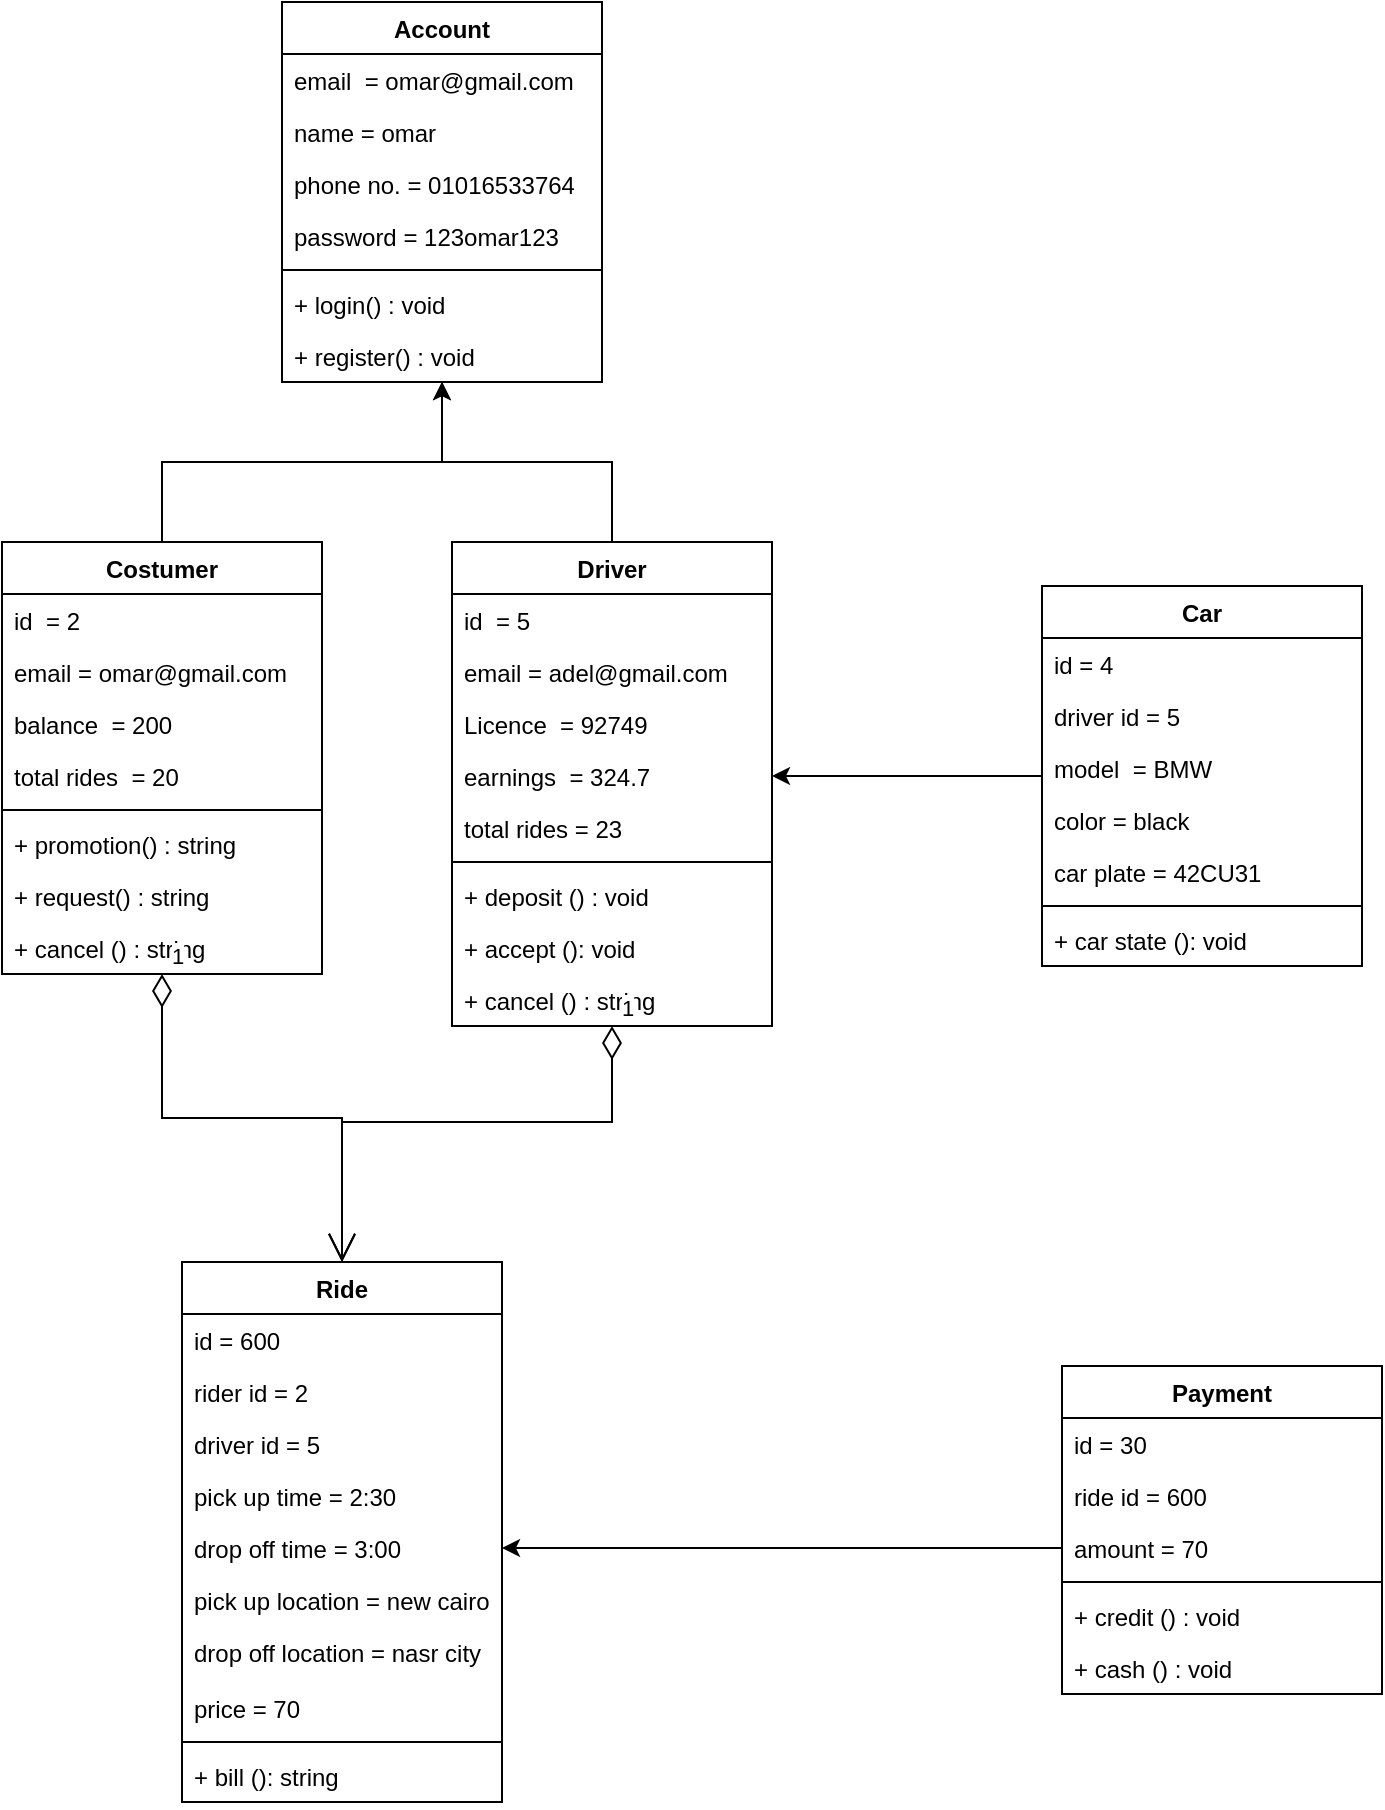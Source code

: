 <mxfile version="22.1.2" type="device">
  <diagram name="Page-1" id="5HrckAz5ZlsWrDxcs5RS">
    <mxGraphModel dx="945" dy="449" grid="1" gridSize="10" guides="1" tooltips="1" connect="1" arrows="1" fold="1" page="1" pageScale="1" pageWidth="850" pageHeight="1100" math="0" shadow="0">
      <root>
        <mxCell id="0" />
        <mxCell id="1" parent="0" />
        <mxCell id="bjJUo6wswJihJYo4298y-1" value="Account" style="swimlane;fontStyle=1;align=center;verticalAlign=top;childLayout=stackLayout;horizontal=1;startSize=26;horizontalStack=0;resizeParent=1;resizeParentMax=0;resizeLast=0;collapsible=1;marginBottom=0;whiteSpace=wrap;html=1;" vertex="1" parent="1">
          <mxGeometry x="180" y="10" width="160" height="190" as="geometry" />
        </mxCell>
        <mxCell id="bjJUo6wswJihJYo4298y-2" value="email&amp;nbsp; = omar@gmail.com" style="text;strokeColor=none;fillColor=none;align=left;verticalAlign=top;spacingLeft=4;spacingRight=4;overflow=hidden;rotatable=0;points=[[0,0.5],[1,0.5]];portConstraint=eastwest;whiteSpace=wrap;html=1;" vertex="1" parent="bjJUo6wswJihJYo4298y-1">
          <mxGeometry y="26" width="160" height="26" as="geometry" />
        </mxCell>
        <mxCell id="bjJUo6wswJihJYo4298y-3" value="name = omar" style="text;strokeColor=none;fillColor=none;align=left;verticalAlign=top;spacingLeft=4;spacingRight=4;overflow=hidden;rotatable=0;points=[[0,0.5],[1,0.5]];portConstraint=eastwest;whiteSpace=wrap;html=1;" vertex="1" parent="bjJUo6wswJihJYo4298y-1">
          <mxGeometry y="52" width="160" height="26" as="geometry" />
        </mxCell>
        <mxCell id="bjJUo6wswJihJYo4298y-4" value="phone no. = 01016533764" style="text;strokeColor=none;fillColor=none;align=left;verticalAlign=top;spacingLeft=4;spacingRight=4;overflow=hidden;rotatable=0;points=[[0,0.5],[1,0.5]];portConstraint=eastwest;whiteSpace=wrap;html=1;" vertex="1" parent="bjJUo6wswJihJYo4298y-1">
          <mxGeometry y="78" width="160" height="26" as="geometry" />
        </mxCell>
        <mxCell id="bjJUo6wswJihJYo4298y-5" value="password = 123omar123" style="text;strokeColor=none;fillColor=none;align=left;verticalAlign=top;spacingLeft=4;spacingRight=4;overflow=hidden;rotatable=0;points=[[0,0.5],[1,0.5]];portConstraint=eastwest;whiteSpace=wrap;html=1;" vertex="1" parent="bjJUo6wswJihJYo4298y-1">
          <mxGeometry y="104" width="160" height="26" as="geometry" />
        </mxCell>
        <mxCell id="bjJUo6wswJihJYo4298y-6" value="" style="line;strokeWidth=1;fillColor=none;align=left;verticalAlign=middle;spacingTop=-1;spacingLeft=3;spacingRight=3;rotatable=0;labelPosition=right;points=[];portConstraint=eastwest;strokeColor=inherit;" vertex="1" parent="bjJUo6wswJihJYo4298y-1">
          <mxGeometry y="130" width="160" height="8" as="geometry" />
        </mxCell>
        <mxCell id="bjJUo6wswJihJYo4298y-7" value="+ login() : void&amp;nbsp;" style="text;strokeColor=none;fillColor=none;align=left;verticalAlign=top;spacingLeft=4;spacingRight=4;overflow=hidden;rotatable=0;points=[[0,0.5],[1,0.5]];portConstraint=eastwest;whiteSpace=wrap;html=1;" vertex="1" parent="bjJUo6wswJihJYo4298y-1">
          <mxGeometry y="138" width="160" height="26" as="geometry" />
        </mxCell>
        <mxCell id="bjJUo6wswJihJYo4298y-8" value="+ register() : void" style="text;strokeColor=none;fillColor=none;align=left;verticalAlign=top;spacingLeft=4;spacingRight=4;overflow=hidden;rotatable=0;points=[[0,0.5],[1,0.5]];portConstraint=eastwest;whiteSpace=wrap;html=1;" vertex="1" parent="bjJUo6wswJihJYo4298y-1">
          <mxGeometry y="164" width="160" height="26" as="geometry" />
        </mxCell>
        <mxCell id="bjJUo6wswJihJYo4298y-9" style="edgeStyle=orthogonalEdgeStyle;rounded=0;orthogonalLoop=1;jettySize=auto;html=1;exitX=0.5;exitY=0;exitDx=0;exitDy=0;" edge="1" parent="1" source="bjJUo6wswJihJYo4298y-10" target="bjJUo6wswJihJYo4298y-1">
          <mxGeometry relative="1" as="geometry" />
        </mxCell>
        <mxCell id="bjJUo6wswJihJYo4298y-10" value="Costumer" style="swimlane;fontStyle=1;align=center;verticalAlign=top;childLayout=stackLayout;horizontal=1;startSize=26;horizontalStack=0;resizeParent=1;resizeParentMax=0;resizeLast=0;collapsible=1;marginBottom=0;whiteSpace=wrap;html=1;" vertex="1" parent="1">
          <mxGeometry x="40" y="280" width="160" height="216" as="geometry" />
        </mxCell>
        <mxCell id="bjJUo6wswJihJYo4298y-11" value="id&amp;nbsp; = 2" style="text;strokeColor=none;fillColor=none;align=left;verticalAlign=top;spacingLeft=4;spacingRight=4;overflow=hidden;rotatable=0;points=[[0,0.5],[1,0.5]];portConstraint=eastwest;whiteSpace=wrap;html=1;" vertex="1" parent="bjJUo6wswJihJYo4298y-10">
          <mxGeometry y="26" width="160" height="26" as="geometry" />
        </mxCell>
        <mxCell id="bjJUo6wswJihJYo4298y-12" value="email = omar@gmail.com" style="text;strokeColor=none;fillColor=none;align=left;verticalAlign=top;spacingLeft=4;spacingRight=4;overflow=hidden;rotatable=0;points=[[0,0.5],[1,0.5]];portConstraint=eastwest;whiteSpace=wrap;html=1;" vertex="1" parent="bjJUo6wswJihJYo4298y-10">
          <mxGeometry y="52" width="160" height="26" as="geometry" />
        </mxCell>
        <mxCell id="bjJUo6wswJihJYo4298y-13" value="balance&amp;nbsp; = 200" style="text;strokeColor=none;fillColor=none;align=left;verticalAlign=top;spacingLeft=4;spacingRight=4;overflow=hidden;rotatable=0;points=[[0,0.5],[1,0.5]];portConstraint=eastwest;whiteSpace=wrap;html=1;" vertex="1" parent="bjJUo6wswJihJYo4298y-10">
          <mxGeometry y="78" width="160" height="26" as="geometry" />
        </mxCell>
        <mxCell id="bjJUo6wswJihJYo4298y-14" value="total rides&amp;nbsp; = 20" style="text;strokeColor=none;fillColor=none;align=left;verticalAlign=top;spacingLeft=4;spacingRight=4;overflow=hidden;rotatable=0;points=[[0,0.5],[1,0.5]];portConstraint=eastwest;whiteSpace=wrap;html=1;" vertex="1" parent="bjJUo6wswJihJYo4298y-10">
          <mxGeometry y="104" width="160" height="26" as="geometry" />
        </mxCell>
        <mxCell id="bjJUo6wswJihJYo4298y-15" value="" style="line;strokeWidth=1;fillColor=none;align=left;verticalAlign=middle;spacingTop=-1;spacingLeft=3;spacingRight=3;rotatable=0;labelPosition=right;points=[];portConstraint=eastwest;strokeColor=inherit;" vertex="1" parent="bjJUo6wswJihJYo4298y-10">
          <mxGeometry y="130" width="160" height="8" as="geometry" />
        </mxCell>
        <mxCell id="bjJUo6wswJihJYo4298y-16" value="+ promotion() : string" style="text;strokeColor=none;fillColor=none;align=left;verticalAlign=top;spacingLeft=4;spacingRight=4;overflow=hidden;rotatable=0;points=[[0,0.5],[1,0.5]];portConstraint=eastwest;whiteSpace=wrap;html=1;" vertex="1" parent="bjJUo6wswJihJYo4298y-10">
          <mxGeometry y="138" width="160" height="26" as="geometry" />
        </mxCell>
        <mxCell id="bjJUo6wswJihJYo4298y-17" value="+ request() : string" style="text;strokeColor=none;fillColor=none;align=left;verticalAlign=top;spacingLeft=4;spacingRight=4;overflow=hidden;rotatable=0;points=[[0,0.5],[1,0.5]];portConstraint=eastwest;whiteSpace=wrap;html=1;" vertex="1" parent="bjJUo6wswJihJYo4298y-10">
          <mxGeometry y="164" width="160" height="26" as="geometry" />
        </mxCell>
        <mxCell id="bjJUo6wswJihJYo4298y-18" value="+ cancel () : string" style="text;strokeColor=none;fillColor=none;align=left;verticalAlign=top;spacingLeft=4;spacingRight=4;overflow=hidden;rotatable=0;points=[[0,0.5],[1,0.5]];portConstraint=eastwest;whiteSpace=wrap;html=1;" vertex="1" parent="bjJUo6wswJihJYo4298y-10">
          <mxGeometry y="190" width="160" height="26" as="geometry" />
        </mxCell>
        <mxCell id="bjJUo6wswJihJYo4298y-19" style="edgeStyle=orthogonalEdgeStyle;rounded=0;orthogonalLoop=1;jettySize=auto;html=1;exitX=0.5;exitY=0;exitDx=0;exitDy=0;" edge="1" parent="1" source="bjJUo6wswJihJYo4298y-20" target="bjJUo6wswJihJYo4298y-1">
          <mxGeometry relative="1" as="geometry" />
        </mxCell>
        <mxCell id="bjJUo6wswJihJYo4298y-20" value="Driver" style="swimlane;fontStyle=1;align=center;verticalAlign=top;childLayout=stackLayout;horizontal=1;startSize=26;horizontalStack=0;resizeParent=1;resizeParentMax=0;resizeLast=0;collapsible=1;marginBottom=0;whiteSpace=wrap;html=1;" vertex="1" parent="1">
          <mxGeometry x="265" y="280" width="160" height="242" as="geometry" />
        </mxCell>
        <mxCell id="bjJUo6wswJihJYo4298y-21" value="id&amp;nbsp; = 5" style="text;strokeColor=none;fillColor=none;align=left;verticalAlign=top;spacingLeft=4;spacingRight=4;overflow=hidden;rotatable=0;points=[[0,0.5],[1,0.5]];portConstraint=eastwest;whiteSpace=wrap;html=1;" vertex="1" parent="bjJUo6wswJihJYo4298y-20">
          <mxGeometry y="26" width="160" height="26" as="geometry" />
        </mxCell>
        <mxCell id="bjJUo6wswJihJYo4298y-22" value="email = adel@gmail.com" style="text;strokeColor=none;fillColor=none;align=left;verticalAlign=top;spacingLeft=4;spacingRight=4;overflow=hidden;rotatable=0;points=[[0,0.5],[1,0.5]];portConstraint=eastwest;whiteSpace=wrap;html=1;" vertex="1" parent="bjJUo6wswJihJYo4298y-20">
          <mxGeometry y="52" width="160" height="26" as="geometry" />
        </mxCell>
        <mxCell id="bjJUo6wswJihJYo4298y-23" value="Licence&amp;nbsp; = 92749" style="text;strokeColor=none;fillColor=none;align=left;verticalAlign=top;spacingLeft=4;spacingRight=4;overflow=hidden;rotatable=0;points=[[0,0.5],[1,0.5]];portConstraint=eastwest;whiteSpace=wrap;html=1;" vertex="1" parent="bjJUo6wswJihJYo4298y-20">
          <mxGeometry y="78" width="160" height="26" as="geometry" />
        </mxCell>
        <mxCell id="bjJUo6wswJihJYo4298y-24" value="earnings&amp;nbsp; = 324.7" style="text;strokeColor=none;fillColor=none;align=left;verticalAlign=top;spacingLeft=4;spacingRight=4;overflow=hidden;rotatable=0;points=[[0,0.5],[1,0.5]];portConstraint=eastwest;whiteSpace=wrap;html=1;" vertex="1" parent="bjJUo6wswJihJYo4298y-20">
          <mxGeometry y="104" width="160" height="26" as="geometry" />
        </mxCell>
        <mxCell id="bjJUo6wswJihJYo4298y-25" value="total rides = 23" style="text;strokeColor=none;fillColor=none;align=left;verticalAlign=top;spacingLeft=4;spacingRight=4;overflow=hidden;rotatable=0;points=[[0,0.5],[1,0.5]];portConstraint=eastwest;whiteSpace=wrap;html=1;" vertex="1" parent="bjJUo6wswJihJYo4298y-20">
          <mxGeometry y="130" width="160" height="26" as="geometry" />
        </mxCell>
        <mxCell id="bjJUo6wswJihJYo4298y-26" value="" style="line;strokeWidth=1;fillColor=none;align=left;verticalAlign=middle;spacingTop=-1;spacingLeft=3;spacingRight=3;rotatable=0;labelPosition=right;points=[];portConstraint=eastwest;strokeColor=inherit;" vertex="1" parent="bjJUo6wswJihJYo4298y-20">
          <mxGeometry y="156" width="160" height="8" as="geometry" />
        </mxCell>
        <mxCell id="bjJUo6wswJihJYo4298y-27" value="+ deposit () : void" style="text;strokeColor=none;fillColor=none;align=left;verticalAlign=top;spacingLeft=4;spacingRight=4;overflow=hidden;rotatable=0;points=[[0,0.5],[1,0.5]];portConstraint=eastwest;whiteSpace=wrap;html=1;" vertex="1" parent="bjJUo6wswJihJYo4298y-20">
          <mxGeometry y="164" width="160" height="26" as="geometry" />
        </mxCell>
        <mxCell id="bjJUo6wswJihJYo4298y-28" value="+ accept (): void" style="text;strokeColor=none;fillColor=none;align=left;verticalAlign=top;spacingLeft=4;spacingRight=4;overflow=hidden;rotatable=0;points=[[0,0.5],[1,0.5]];portConstraint=eastwest;whiteSpace=wrap;html=1;" vertex="1" parent="bjJUo6wswJihJYo4298y-20">
          <mxGeometry y="190" width="160" height="26" as="geometry" />
        </mxCell>
        <mxCell id="bjJUo6wswJihJYo4298y-29" value="+ cancel () : string" style="text;strokeColor=none;fillColor=none;align=left;verticalAlign=top;spacingLeft=4;spacingRight=4;overflow=hidden;rotatable=0;points=[[0,0.5],[1,0.5]];portConstraint=eastwest;whiteSpace=wrap;html=1;" vertex="1" parent="bjJUo6wswJihJYo4298y-20">
          <mxGeometry y="216" width="160" height="26" as="geometry" />
        </mxCell>
        <mxCell id="bjJUo6wswJihJYo4298y-30" style="edgeStyle=orthogonalEdgeStyle;rounded=0;orthogonalLoop=1;jettySize=auto;html=1;entryX=1;entryY=0.5;entryDx=0;entryDy=0;" edge="1" parent="1" source="bjJUo6wswJihJYo4298y-31" target="bjJUo6wswJihJYo4298y-24">
          <mxGeometry relative="1" as="geometry" />
        </mxCell>
        <mxCell id="bjJUo6wswJihJYo4298y-31" value="Car" style="swimlane;fontStyle=1;align=center;verticalAlign=top;childLayout=stackLayout;horizontal=1;startSize=26;horizontalStack=0;resizeParent=1;resizeParentMax=0;resizeLast=0;collapsible=1;marginBottom=0;whiteSpace=wrap;html=1;" vertex="1" parent="1">
          <mxGeometry x="560" y="302" width="160" height="190" as="geometry" />
        </mxCell>
        <mxCell id="bjJUo6wswJihJYo4298y-32" value="id = 4" style="text;strokeColor=none;fillColor=none;align=left;verticalAlign=top;spacingLeft=4;spacingRight=4;overflow=hidden;rotatable=0;points=[[0,0.5],[1,0.5]];portConstraint=eastwest;whiteSpace=wrap;html=1;" vertex="1" parent="bjJUo6wswJihJYo4298y-31">
          <mxGeometry y="26" width="160" height="26" as="geometry" />
        </mxCell>
        <mxCell id="bjJUo6wswJihJYo4298y-33" value="driver id = 5" style="text;strokeColor=none;fillColor=none;align=left;verticalAlign=top;spacingLeft=4;spacingRight=4;overflow=hidden;rotatable=0;points=[[0,0.5],[1,0.5]];portConstraint=eastwest;whiteSpace=wrap;html=1;" vertex="1" parent="bjJUo6wswJihJYo4298y-31">
          <mxGeometry y="52" width="160" height="26" as="geometry" />
        </mxCell>
        <mxCell id="bjJUo6wswJihJYo4298y-34" value="model&amp;nbsp; = BMW" style="text;strokeColor=none;fillColor=none;align=left;verticalAlign=top;spacingLeft=4;spacingRight=4;overflow=hidden;rotatable=0;points=[[0,0.5],[1,0.5]];portConstraint=eastwest;whiteSpace=wrap;html=1;" vertex="1" parent="bjJUo6wswJihJYo4298y-31">
          <mxGeometry y="78" width="160" height="26" as="geometry" />
        </mxCell>
        <mxCell id="bjJUo6wswJihJYo4298y-35" value="color = black" style="text;strokeColor=none;fillColor=none;align=left;verticalAlign=top;spacingLeft=4;spacingRight=4;overflow=hidden;rotatable=0;points=[[0,0.5],[1,0.5]];portConstraint=eastwest;whiteSpace=wrap;html=1;" vertex="1" parent="bjJUo6wswJihJYo4298y-31">
          <mxGeometry y="104" width="160" height="26" as="geometry" />
        </mxCell>
        <mxCell id="bjJUo6wswJihJYo4298y-36" value="car plate = 42CU31" style="text;strokeColor=none;fillColor=none;align=left;verticalAlign=top;spacingLeft=4;spacingRight=4;overflow=hidden;rotatable=0;points=[[0,0.5],[1,0.5]];portConstraint=eastwest;whiteSpace=wrap;html=1;" vertex="1" parent="bjJUo6wswJihJYo4298y-31">
          <mxGeometry y="130" width="160" height="26" as="geometry" />
        </mxCell>
        <mxCell id="bjJUo6wswJihJYo4298y-37" value="" style="line;strokeWidth=1;fillColor=none;align=left;verticalAlign=middle;spacingTop=-1;spacingLeft=3;spacingRight=3;rotatable=0;labelPosition=right;points=[];portConstraint=eastwest;strokeColor=inherit;" vertex="1" parent="bjJUo6wswJihJYo4298y-31">
          <mxGeometry y="156" width="160" height="8" as="geometry" />
        </mxCell>
        <mxCell id="bjJUo6wswJihJYo4298y-38" value="+ car state (): void" style="text;strokeColor=none;fillColor=none;align=left;verticalAlign=top;spacingLeft=4;spacingRight=4;overflow=hidden;rotatable=0;points=[[0,0.5],[1,0.5]];portConstraint=eastwest;whiteSpace=wrap;html=1;" vertex="1" parent="bjJUo6wswJihJYo4298y-31">
          <mxGeometry y="164" width="160" height="26" as="geometry" />
        </mxCell>
        <mxCell id="bjJUo6wswJihJYo4298y-39" value="Ride" style="swimlane;fontStyle=1;align=center;verticalAlign=top;childLayout=stackLayout;horizontal=1;startSize=26;horizontalStack=0;resizeParent=1;resizeParentMax=0;resizeLast=0;collapsible=1;marginBottom=0;whiteSpace=wrap;html=1;" vertex="1" parent="1">
          <mxGeometry x="130" y="640" width="160" height="270" as="geometry" />
        </mxCell>
        <mxCell id="bjJUo6wswJihJYo4298y-40" value="id = 600" style="text;strokeColor=none;fillColor=none;align=left;verticalAlign=top;spacingLeft=4;spacingRight=4;overflow=hidden;rotatable=0;points=[[0,0.5],[1,0.5]];portConstraint=eastwest;whiteSpace=wrap;html=1;" vertex="1" parent="bjJUo6wswJihJYo4298y-39">
          <mxGeometry y="26" width="160" height="26" as="geometry" />
        </mxCell>
        <mxCell id="bjJUo6wswJihJYo4298y-41" value="rider id = 2" style="text;strokeColor=none;fillColor=none;align=left;verticalAlign=top;spacingLeft=4;spacingRight=4;overflow=hidden;rotatable=0;points=[[0,0.5],[1,0.5]];portConstraint=eastwest;whiteSpace=wrap;html=1;" vertex="1" parent="bjJUo6wswJihJYo4298y-39">
          <mxGeometry y="52" width="160" height="26" as="geometry" />
        </mxCell>
        <mxCell id="bjJUo6wswJihJYo4298y-42" value="driver id = 5" style="text;strokeColor=none;fillColor=none;align=left;verticalAlign=top;spacingLeft=4;spacingRight=4;overflow=hidden;rotatable=0;points=[[0,0.5],[1,0.5]];portConstraint=eastwest;whiteSpace=wrap;html=1;" vertex="1" parent="bjJUo6wswJihJYo4298y-39">
          <mxGeometry y="78" width="160" height="26" as="geometry" />
        </mxCell>
        <mxCell id="bjJUo6wswJihJYo4298y-43" value="pick up time = 2:30" style="text;strokeColor=none;fillColor=none;align=left;verticalAlign=top;spacingLeft=4;spacingRight=4;overflow=hidden;rotatable=0;points=[[0,0.5],[1,0.5]];portConstraint=eastwest;whiteSpace=wrap;html=1;" vertex="1" parent="bjJUo6wswJihJYo4298y-39">
          <mxGeometry y="104" width="160" height="26" as="geometry" />
        </mxCell>
        <mxCell id="bjJUo6wswJihJYo4298y-44" value="drop off time = 3:00" style="text;strokeColor=none;fillColor=none;align=left;verticalAlign=top;spacingLeft=4;spacingRight=4;overflow=hidden;rotatable=0;points=[[0,0.5],[1,0.5]];portConstraint=eastwest;whiteSpace=wrap;html=1;" vertex="1" parent="bjJUo6wswJihJYo4298y-39">
          <mxGeometry y="130" width="160" height="26" as="geometry" />
        </mxCell>
        <mxCell id="bjJUo6wswJihJYo4298y-45" value="pick up location = new cairo" style="text;strokeColor=none;fillColor=none;align=left;verticalAlign=top;spacingLeft=4;spacingRight=4;overflow=hidden;rotatable=0;points=[[0,0.5],[1,0.5]];portConstraint=eastwest;whiteSpace=wrap;html=1;" vertex="1" parent="bjJUo6wswJihJYo4298y-39">
          <mxGeometry y="156" width="160" height="26" as="geometry" />
        </mxCell>
        <mxCell id="bjJUo6wswJihJYo4298y-46" value="drop off location = nasr city" style="text;strokeColor=none;fillColor=none;align=left;verticalAlign=top;spacingLeft=4;spacingRight=4;overflow=hidden;rotatable=0;points=[[0,0.5],[1,0.5]];portConstraint=eastwest;whiteSpace=wrap;html=1;" vertex="1" parent="bjJUo6wswJihJYo4298y-39">
          <mxGeometry y="182" width="160" height="28" as="geometry" />
        </mxCell>
        <mxCell id="bjJUo6wswJihJYo4298y-47" value="price = 70" style="text;strokeColor=none;fillColor=none;align=left;verticalAlign=top;spacingLeft=4;spacingRight=4;overflow=hidden;rotatable=0;points=[[0,0.5],[1,0.5]];portConstraint=eastwest;whiteSpace=wrap;html=1;" vertex="1" parent="bjJUo6wswJihJYo4298y-39">
          <mxGeometry y="210" width="160" height="26" as="geometry" />
        </mxCell>
        <mxCell id="bjJUo6wswJihJYo4298y-48" value="" style="line;strokeWidth=1;fillColor=none;align=left;verticalAlign=middle;spacingTop=-1;spacingLeft=3;spacingRight=3;rotatable=0;labelPosition=right;points=[];portConstraint=eastwest;strokeColor=inherit;" vertex="1" parent="bjJUo6wswJihJYo4298y-39">
          <mxGeometry y="236" width="160" height="8" as="geometry" />
        </mxCell>
        <mxCell id="bjJUo6wswJihJYo4298y-49" value="+ bill (): string" style="text;strokeColor=none;fillColor=none;align=left;verticalAlign=top;spacingLeft=4;spacingRight=4;overflow=hidden;rotatable=0;points=[[0,0.5],[1,0.5]];portConstraint=eastwest;whiteSpace=wrap;html=1;" vertex="1" parent="bjJUo6wswJihJYo4298y-39">
          <mxGeometry y="244" width="160" height="26" as="geometry" />
        </mxCell>
        <mxCell id="bjJUo6wswJihJYo4298y-50" value="1" style="endArrow=open;html=1;endSize=12;startArrow=diamondThin;startSize=14;startFill=0;edgeStyle=orthogonalEdgeStyle;align=left;verticalAlign=bottom;rounded=0;" edge="1" parent="1" source="bjJUo6wswJihJYo4298y-10" target="bjJUo6wswJihJYo4298y-39">
          <mxGeometry x="-1" y="3" relative="1" as="geometry">
            <mxPoint x="70" y="530" as="sourcePoint" />
            <mxPoint x="230" y="530" as="targetPoint" />
          </mxGeometry>
        </mxCell>
        <mxCell id="bjJUo6wswJihJYo4298y-51" value="1" style="endArrow=open;html=1;endSize=12;startArrow=diamondThin;startSize=14;startFill=0;edgeStyle=orthogonalEdgeStyle;align=left;verticalAlign=bottom;rounded=0;" edge="1" parent="1" source="bjJUo6wswJihJYo4298y-20" target="bjJUo6wswJihJYo4298y-39">
          <mxGeometry x="-1" y="3" relative="1" as="geometry">
            <mxPoint x="310" y="570" as="sourcePoint" />
            <mxPoint x="410" y="714" as="targetPoint" />
            <Array as="points">
              <mxPoint x="345" y="570" />
              <mxPoint x="210" y="570" />
            </Array>
          </mxGeometry>
        </mxCell>
        <mxCell id="bjJUo6wswJihJYo4298y-52" value="Payment" style="swimlane;fontStyle=1;align=center;verticalAlign=top;childLayout=stackLayout;horizontal=1;startSize=26;horizontalStack=0;resizeParent=1;resizeParentMax=0;resizeLast=0;collapsible=1;marginBottom=0;whiteSpace=wrap;html=1;" vertex="1" parent="1">
          <mxGeometry x="570" y="692" width="160" height="164" as="geometry" />
        </mxCell>
        <mxCell id="bjJUo6wswJihJYo4298y-53" value="id = 30" style="text;strokeColor=none;fillColor=none;align=left;verticalAlign=top;spacingLeft=4;spacingRight=4;overflow=hidden;rotatable=0;points=[[0,0.5],[1,0.5]];portConstraint=eastwest;whiteSpace=wrap;html=1;" vertex="1" parent="bjJUo6wswJihJYo4298y-52">
          <mxGeometry y="26" width="160" height="26" as="geometry" />
        </mxCell>
        <mxCell id="bjJUo6wswJihJYo4298y-54" value="ride id = 600" style="text;strokeColor=none;fillColor=none;align=left;verticalAlign=top;spacingLeft=4;spacingRight=4;overflow=hidden;rotatable=0;points=[[0,0.5],[1,0.5]];portConstraint=eastwest;whiteSpace=wrap;html=1;" vertex="1" parent="bjJUo6wswJihJYo4298y-52">
          <mxGeometry y="52" width="160" height="26" as="geometry" />
        </mxCell>
        <mxCell id="bjJUo6wswJihJYo4298y-55" value="amount = 70" style="text;strokeColor=none;fillColor=none;align=left;verticalAlign=top;spacingLeft=4;spacingRight=4;overflow=hidden;rotatable=0;points=[[0,0.5],[1,0.5]];portConstraint=eastwest;whiteSpace=wrap;html=1;" vertex="1" parent="bjJUo6wswJihJYo4298y-52">
          <mxGeometry y="78" width="160" height="26" as="geometry" />
        </mxCell>
        <mxCell id="bjJUo6wswJihJYo4298y-56" value="" style="line;strokeWidth=1;fillColor=none;align=left;verticalAlign=middle;spacingTop=-1;spacingLeft=3;spacingRight=3;rotatable=0;labelPosition=right;points=[];portConstraint=eastwest;strokeColor=inherit;" vertex="1" parent="bjJUo6wswJihJYo4298y-52">
          <mxGeometry y="104" width="160" height="8" as="geometry" />
        </mxCell>
        <mxCell id="bjJUo6wswJihJYo4298y-57" value="+ credit () : void" style="text;strokeColor=none;fillColor=none;align=left;verticalAlign=top;spacingLeft=4;spacingRight=4;overflow=hidden;rotatable=0;points=[[0,0.5],[1,0.5]];portConstraint=eastwest;whiteSpace=wrap;html=1;" vertex="1" parent="bjJUo6wswJihJYo4298y-52">
          <mxGeometry y="112" width="160" height="26" as="geometry" />
        </mxCell>
        <mxCell id="bjJUo6wswJihJYo4298y-58" value="+ cash () : void" style="text;strokeColor=none;fillColor=none;align=left;verticalAlign=top;spacingLeft=4;spacingRight=4;overflow=hidden;rotatable=0;points=[[0,0.5],[1,0.5]];portConstraint=eastwest;whiteSpace=wrap;html=1;" vertex="1" parent="bjJUo6wswJihJYo4298y-52">
          <mxGeometry y="138" width="160" height="26" as="geometry" />
        </mxCell>
        <mxCell id="bjJUo6wswJihJYo4298y-59" style="edgeStyle=orthogonalEdgeStyle;rounded=0;orthogonalLoop=1;jettySize=auto;html=1;entryX=1;entryY=0.5;entryDx=0;entryDy=0;" edge="1" parent="1" source="bjJUo6wswJihJYo4298y-55" target="bjJUo6wswJihJYo4298y-44">
          <mxGeometry relative="1" as="geometry" />
        </mxCell>
      </root>
    </mxGraphModel>
  </diagram>
</mxfile>
